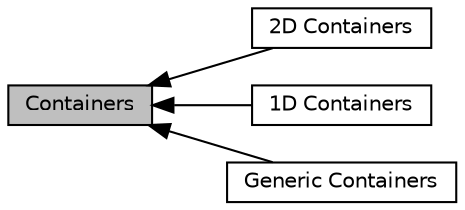 digraph "Containers"
{
  edge [fontname="Helvetica",fontsize="10",labelfontname="Helvetica",labelfontsize="10"];
  node [fontname="Helvetica",fontsize="10",shape=box];
  rankdir=LR;
  Node3 [label="2D Containers",height=0.2,width=0.4,color="black", fillcolor="white", style="filled",URL="$group__containers__2d.html",tooltip="Two-dimensional Containers."];
  Node4 [label="1D Containers",height=0.2,width=0.4,color="black", fillcolor="white", style="filled",URL="$group__containers__1d.html",tooltip="One-dimensional Containers."];
  Node1 [label="Containers",height=0.2,width=0.4,color="black", fillcolor="grey75", style="filled", fontcolor="black",tooltip=" "];
  Node2 [label="Generic Containers",height=0.2,width=0.4,color="black", fillcolor="white", style="filled",URL="$group__generic__containers.html",tooltip="Generic containers constructed from the various supported data structures."];
  Node1->Node2 [shape=plaintext, dir="back", style="solid"];
  Node1->Node3 [shape=plaintext, dir="back", style="solid"];
  Node1->Node4 [shape=plaintext, dir="back", style="solid"];
}
